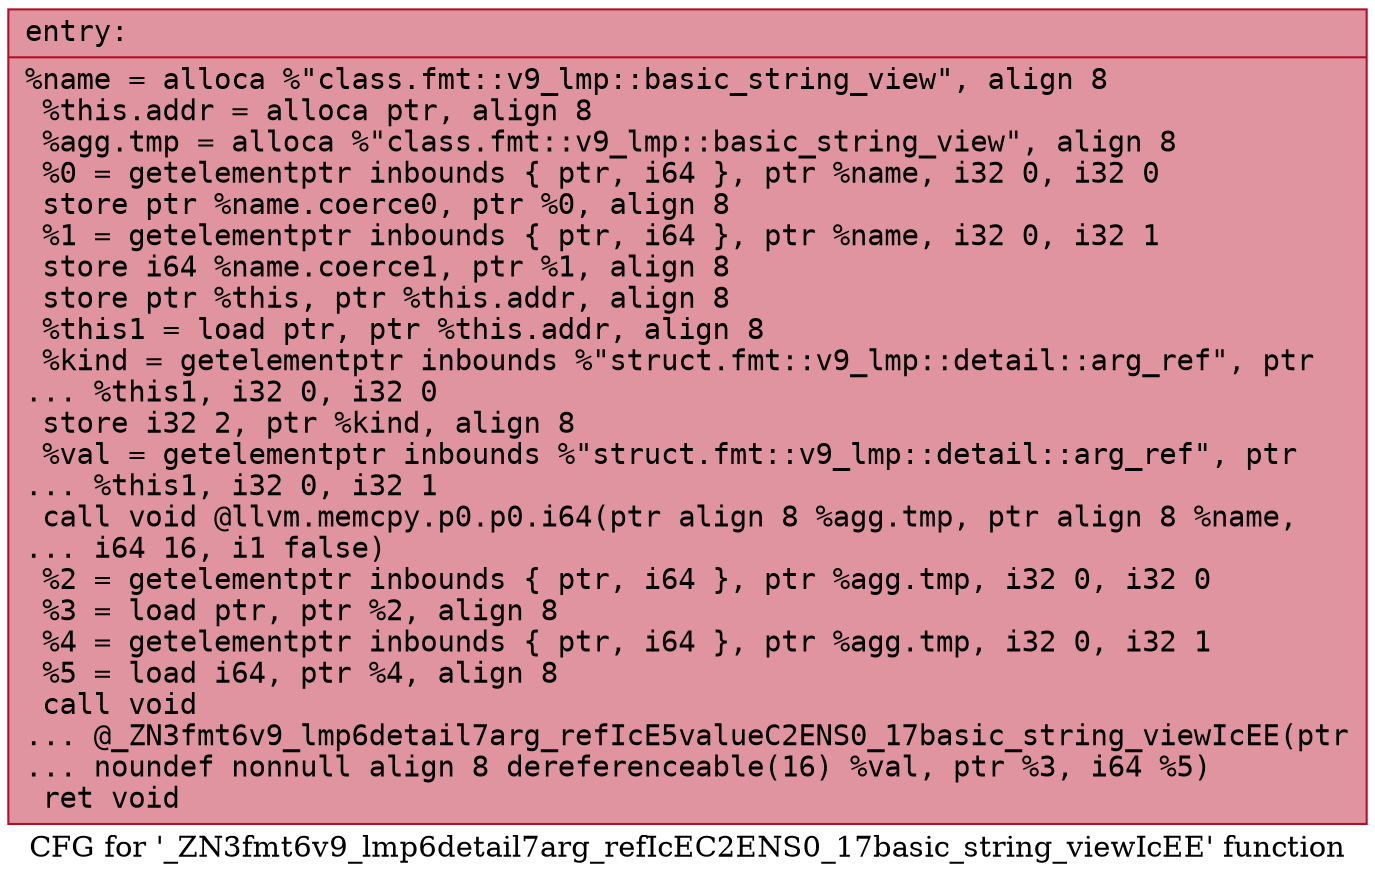 digraph "CFG for '_ZN3fmt6v9_lmp6detail7arg_refIcEC2ENS0_17basic_string_viewIcEE' function" {
	label="CFG for '_ZN3fmt6v9_lmp6detail7arg_refIcEC2ENS0_17basic_string_viewIcEE' function";

	Node0x556bfeada530 [shape=record,color="#b70d28ff", style=filled, fillcolor="#b70d2870" fontname="Courier",label="{entry:\l|  %name = alloca %\"class.fmt::v9_lmp::basic_string_view\", align 8\l  %this.addr = alloca ptr, align 8\l  %agg.tmp = alloca %\"class.fmt::v9_lmp::basic_string_view\", align 8\l  %0 = getelementptr inbounds \{ ptr, i64 \}, ptr %name, i32 0, i32 0\l  store ptr %name.coerce0, ptr %0, align 8\l  %1 = getelementptr inbounds \{ ptr, i64 \}, ptr %name, i32 0, i32 1\l  store i64 %name.coerce1, ptr %1, align 8\l  store ptr %this, ptr %this.addr, align 8\l  %this1 = load ptr, ptr %this.addr, align 8\l  %kind = getelementptr inbounds %\"struct.fmt::v9_lmp::detail::arg_ref\", ptr\l... %this1, i32 0, i32 0\l  store i32 2, ptr %kind, align 8\l  %val = getelementptr inbounds %\"struct.fmt::v9_lmp::detail::arg_ref\", ptr\l... %this1, i32 0, i32 1\l  call void @llvm.memcpy.p0.p0.i64(ptr align 8 %agg.tmp, ptr align 8 %name,\l... i64 16, i1 false)\l  %2 = getelementptr inbounds \{ ptr, i64 \}, ptr %agg.tmp, i32 0, i32 0\l  %3 = load ptr, ptr %2, align 8\l  %4 = getelementptr inbounds \{ ptr, i64 \}, ptr %agg.tmp, i32 0, i32 1\l  %5 = load i64, ptr %4, align 8\l  call void\l... @_ZN3fmt6v9_lmp6detail7arg_refIcE5valueC2ENS0_17basic_string_viewIcEE(ptr\l... noundef nonnull align 8 dereferenceable(16) %val, ptr %3, i64 %5)\l  ret void\l}"];
}
